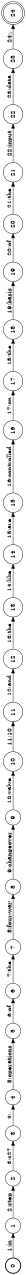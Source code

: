 digraph FST {
rankdir = LR;
size = "8.5,11";
label = "";
center = 1;
orientation = Landscape;
ranksep = "0.4";
nodesep = "0.25";
0 [label = "0", shape = circle, style = bold, fontsize = 14]
	0 -> 1 [label = "1:in", fontsize = 14];
1 [label = "1", shape = circle, style = solid, fontsize = 14]
	1 -> 2 [label = "2:step", fontsize = 14];
2 [label = "2", shape = circle, style = solid, fontsize = 14]
	2 -> 3 [label = "3:s27", fontsize = 14];
3 [label = "3", shape = circle, style = solid, fontsize = 14]
	3 -> 4 [label = "4:,", fontsize = 14];
4 [label = "4", shape = circle, style = solid, fontsize = 14]
	4 -> 5 [label = "5:operations", fontsize = 14];
5 [label = "5", shape = circle, style = solid, fontsize = 14]
	5 -> 6 [label = "6:of", fontsize = 14];
6 [label = "6", shape = circle, style = solid, fontsize = 14]
	6 -> 7 [label = "7:the", fontsize = 14];
7 [label = "7", shape = circle, style = solid, fontsize = 14]
	7 -> 8 [label = "8:four-way", fontsize = 14];
8 [label = "8", shape = circle, style = solid, fontsize = 14]
	8 -> 9 [label = "9:changeover", fontsize = 14];
9 [label = "9", shape = circle, style = solid, fontsize = 14]
	9 -> 10 [label = "10:valve", fontsize = 14];
10 [label = "10", shape = circle, style = solid, fontsize = 14]
	10 -> 11 [label = "11:10", fontsize = 14];
11 [label = "11", shape = circle, style = solid, fontsize = 14]
	11 -> 12 [label = "12:and", fontsize = 14];
12 [label = "12", shape = circle, style = solid, fontsize = 14]
	12 -> 13 [label = "13:the", fontsize = 14];
13 [label = "13", shape = circle, style = solid, fontsize = 14]
	13 -> 14 [label = "14:like", fontsize = 14];
14 [label = "14", shape = circle, style = solid, fontsize = 14]
	14 -> 15 [label = "15:are", fontsize = 14];
15 [label = "15", shape = circle, style = solid, fontsize = 14]
	15 -> 16 [label = "16:controlled", fontsize = 14];
16 [label = "16", shape = circle, style = solid, fontsize = 14]
	16 -> 17 [label = "17:on", fontsize = 14];
17 [label = "17", shape = circle, style = solid, fontsize = 14]
	17 -> 18 [label = "18:the", fontsize = 14];
18 [label = "18", shape = circle, style = solid, fontsize = 14]
	18 -> 19 [label = "19:basis", fontsize = 14];
19 [label = "19", shape = circle, style = solid, fontsize = 14]
	19 -> 20 [label = "20:of", fontsize = 14];
20 [label = "20", shape = circle, style = solid, fontsize = 14]
	20 -> 21 [label = "21:the", fontsize = 14];
21 [label = "21", shape = circle, style = solid, fontsize = 14]
	21 -> 22 [label = "22:input", fontsize = 14];
22 [label = "22", shape = circle, style = solid, fontsize = 14]
	22 -> 23 [label = "23:data", fontsize = 14];
23 [label = "23", shape = circle, style = solid, fontsize = 14]
	23 -> 24 [label = "24:.", fontsize = 14];
24 [label = "24", shape = doublecircle, style = solid, fontsize = 14]
}

